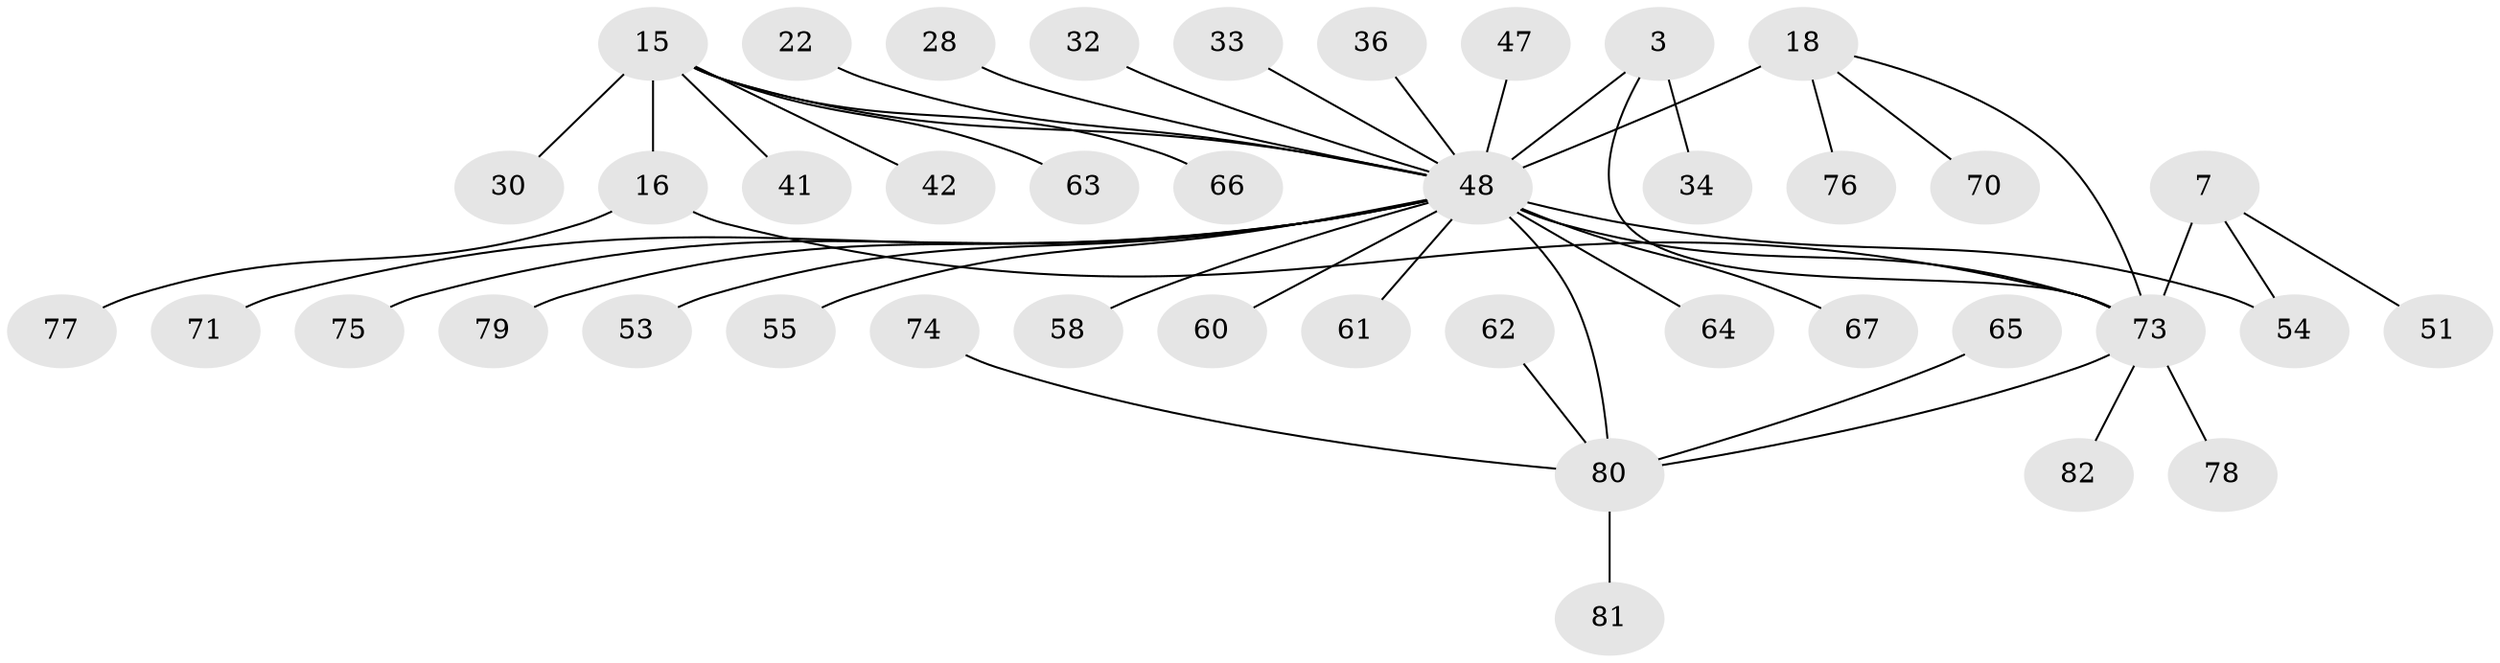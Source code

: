 // original degree distribution, {10: 0.024390243902439025, 4: 0.07317073170731707, 6: 0.024390243902439025, 8: 0.04878048780487805, 9: 0.036585365853658534, 7: 0.024390243902439025, 5: 0.012195121951219513, 3: 0.036585365853658534, 2: 0.1951219512195122, 1: 0.524390243902439}
// Generated by graph-tools (version 1.1) at 2025/55/03/09/25 04:55:53]
// undirected, 41 vertices, 45 edges
graph export_dot {
graph [start="1"]
  node [color=gray90,style=filled];
  3 [super="+2"];
  7 [super="+6"];
  15 [super="+13"];
  16 [super="+14"];
  18 [super="+17"];
  22;
  28;
  30;
  32;
  33;
  34;
  36;
  41;
  42;
  47;
  48 [super="+4+23+26+29+31+44+20"];
  51;
  53;
  54;
  55 [super="+50"];
  58 [super="+25+35"];
  60;
  61 [super="+24"];
  62 [super="+40"];
  63 [super="+57"];
  64 [super="+46"];
  65 [super="+21"];
  66;
  67 [super="+49+52"];
  70;
  71 [super="+38"];
  73 [super="+72"];
  74;
  75;
  76;
  77 [super="+56"];
  78;
  79;
  80 [super="+45+11"];
  81;
  82;
  3 -- 34;
  3 -- 48 [weight=6];
  3 -- 73;
  7 -- 51;
  7 -- 54;
  7 -- 73 [weight=4];
  15 -- 16 [weight=4];
  15 -- 30;
  15 -- 41;
  15 -- 42;
  15 -- 66;
  15 -- 63;
  15 -- 48 [weight=3];
  16 -- 77;
  16 -- 73;
  18 -- 48 [weight=5];
  18 -- 70;
  18 -- 76;
  18 -- 73;
  22 -- 48;
  28 -- 48 [weight=2];
  32 -- 48;
  33 -- 48;
  36 -- 48;
  47 -- 48;
  48 -- 64;
  48 -- 79;
  48 -- 55;
  48 -- 58;
  48 -- 61;
  48 -- 67;
  48 -- 71;
  48 -- 75 [weight=2];
  48 -- 53;
  48 -- 54;
  48 -- 60;
  48 -- 80 [weight=4];
  48 -- 73 [weight=2];
  62 -- 80;
  65 -- 80;
  73 -- 78;
  73 -- 80;
  73 -- 82;
  74 -- 80;
  80 -- 81;
}
